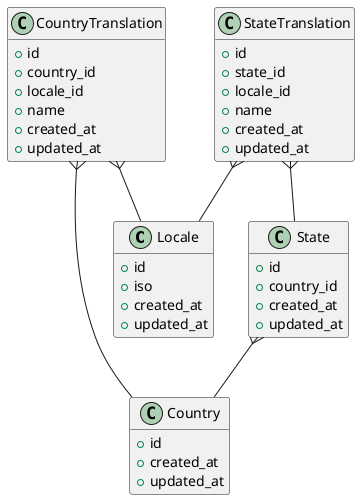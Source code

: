 @startuml

hide empty fields
hide empty methods

class Locale {
    + id
    + iso
    + created_at
    + updated_at
}

class Country {
    + id
    + created_at
    + updated_at
}

class CountryTranslation {
    + id
    + country_id
    + locale_id
    + name
    + created_at
    + updated_at
}

CountryTranslation }-- Country
CountryTranslation }-- Locale

class State {
    + id
    + country_id
    + created_at
    + updated_at
}

State }-- Country

class StateTranslation {
    + id
    + state_id
    + locale_id
    + name
    + created_at
    + updated_at
}

StateTranslation }-- State
StateTranslation }-- Locale

@enduml
